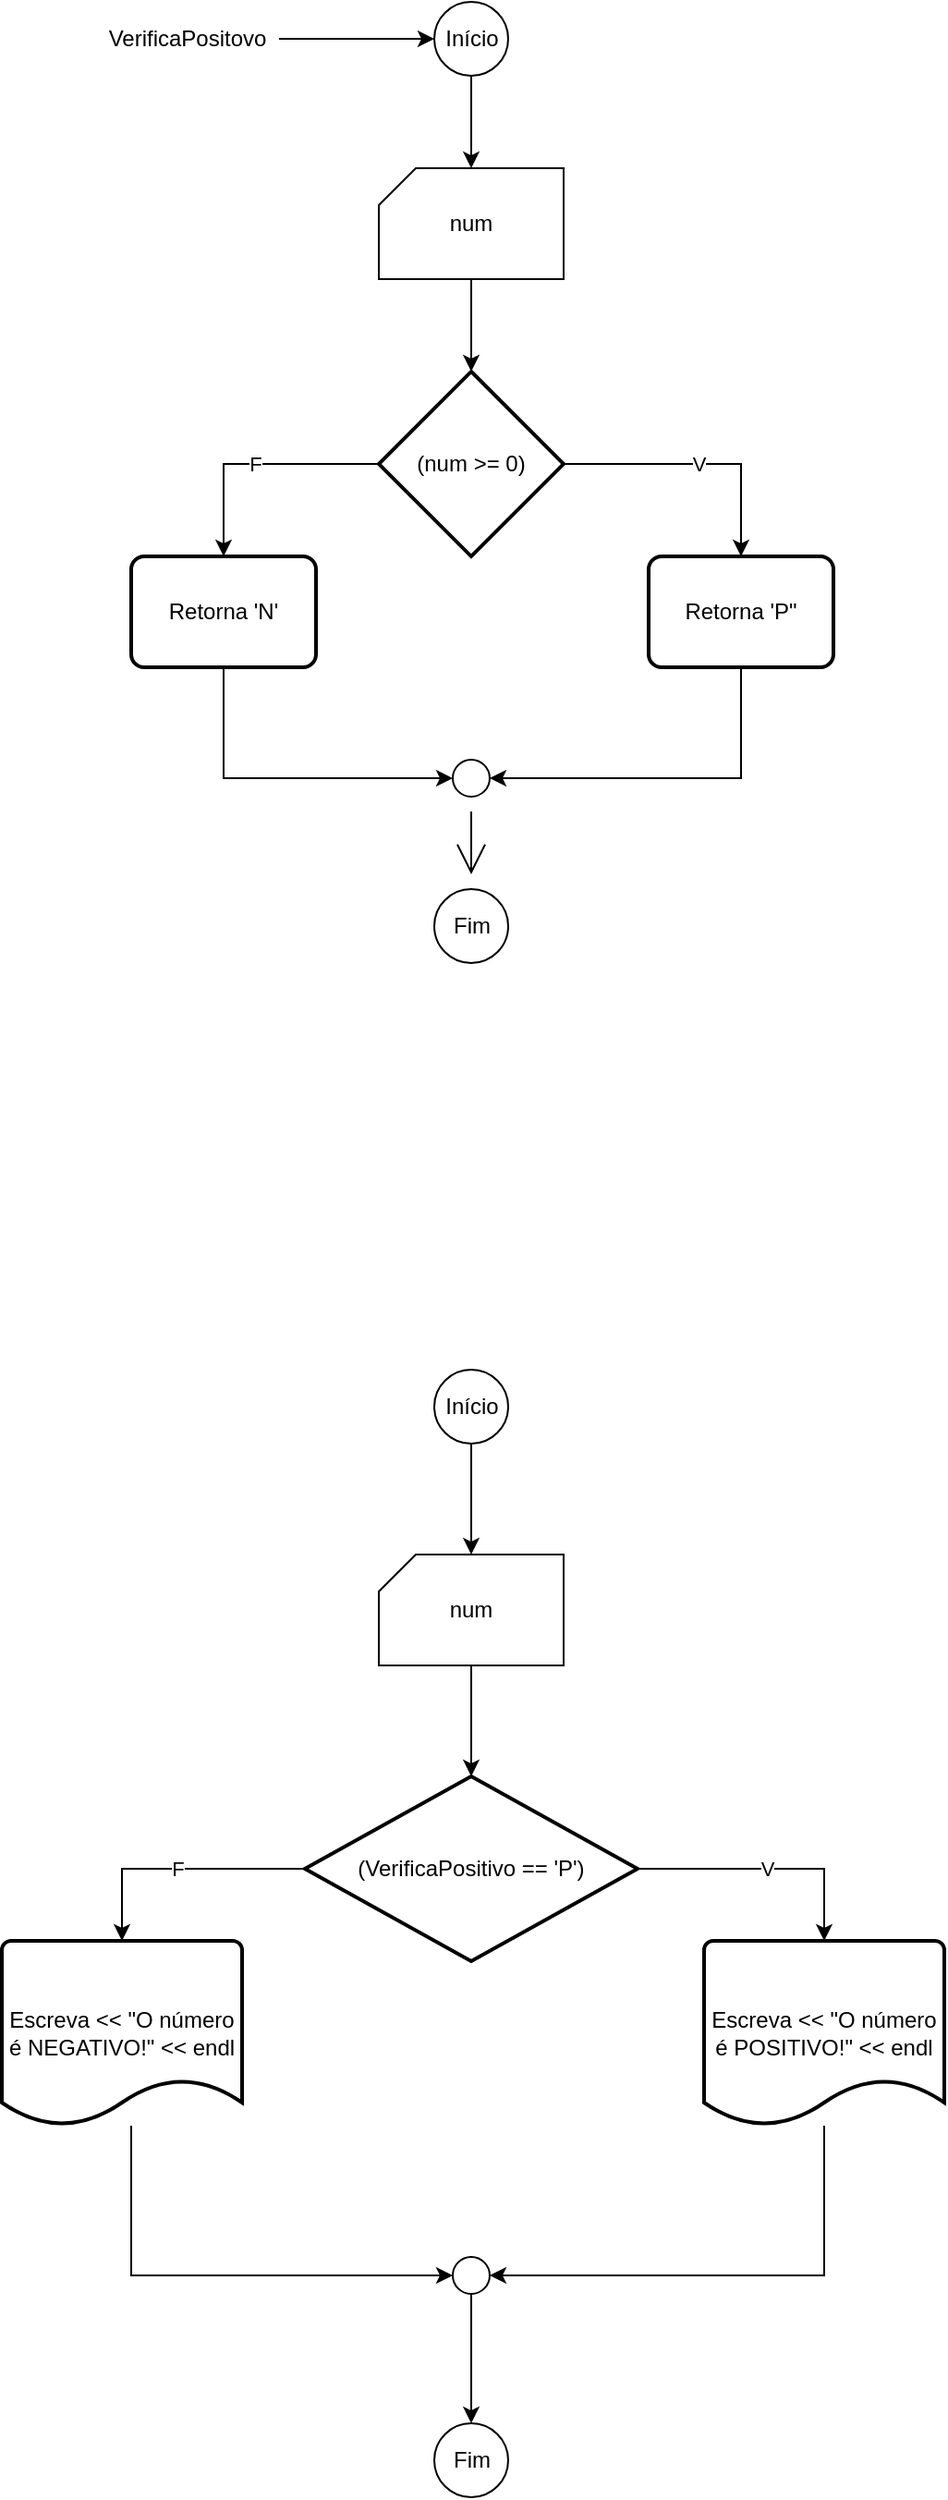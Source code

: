 <mxfile version="18.1.3" type="device"><diagram id="ioVppP5e5Xl1ZGlleG1Q" name="Página-1"><mxGraphModel dx="918" dy="982" grid="1" gridSize="10" guides="1" tooltips="1" connect="1" arrows="1" fold="1" page="1" pageScale="1" pageWidth="827" pageHeight="1169" math="0" shadow="0"><root><mxCell id="0"/><mxCell id="1" parent="0"/><mxCell id="CPTcCo9z7oE6yHDrfm10-4" value="" style="edgeStyle=orthogonalEdgeStyle;rounded=0;orthogonalLoop=1;jettySize=auto;html=1;" parent="1" source="CPTcCo9z7oE6yHDrfm10-1" target="CPTcCo9z7oE6yHDrfm10-3" edge="1"><mxGeometry relative="1" as="geometry"/></mxCell><mxCell id="CPTcCo9z7oE6yHDrfm10-1" value="Início" style="verticalLabelPosition=middle;verticalAlign=middle;html=1;shape=mxgraph.flowchart.on-page_reference;labelPosition=center;align=center;" parent="1" vertex="1"><mxGeometry x="394" y="20" width="40" height="40" as="geometry"/></mxCell><mxCell id="CPTcCo9z7oE6yHDrfm10-9" value="" style="edgeStyle=orthogonalEdgeStyle;rounded=0;orthogonalLoop=1;jettySize=auto;html=1;" parent="1" source="CPTcCo9z7oE6yHDrfm10-3" target="CPTcCo9z7oE6yHDrfm10-8" edge="1"><mxGeometry relative="1" as="geometry"/></mxCell><mxCell id="CPTcCo9z7oE6yHDrfm10-3" value="num" style="verticalLabelPosition=middle;verticalAlign=middle;html=1;shape=card;whiteSpace=wrap;size=20;arcSize=12;labelPosition=center;align=center;" parent="1" vertex="1"><mxGeometry x="364" y="110" width="100" height="60" as="geometry"/></mxCell><mxCell id="CPTcCo9z7oE6yHDrfm10-6" value="" style="edgeStyle=orthogonalEdgeStyle;rounded=0;orthogonalLoop=1;jettySize=auto;html=1;" parent="1" source="CPTcCo9z7oE6yHDrfm10-5" target="CPTcCo9z7oE6yHDrfm10-1" edge="1"><mxGeometry relative="1" as="geometry"/></mxCell><mxCell id="CPTcCo9z7oE6yHDrfm10-5" value="VerificaPositovo" style="text;html=1;align=center;verticalAlign=middle;resizable=0;points=[];autosize=1;strokeColor=none;fillColor=none;" parent="1" vertex="1"><mxGeometry x="210" y="30" width="100" height="20" as="geometry"/></mxCell><mxCell id="CPTcCo9z7oE6yHDrfm10-11" value="V" style="edgeStyle=orthogonalEdgeStyle;rounded=0;orthogonalLoop=1;jettySize=auto;html=1;entryX=0.5;entryY=0;entryDx=0;entryDy=0;" parent="1" source="CPTcCo9z7oE6yHDrfm10-8" target="CPTcCo9z7oE6yHDrfm10-10" edge="1"><mxGeometry relative="1" as="geometry"/></mxCell><mxCell id="CPTcCo9z7oE6yHDrfm10-13" value="F" style="edgeStyle=orthogonalEdgeStyle;rounded=0;orthogonalLoop=1;jettySize=auto;html=1;entryX=0.5;entryY=0;entryDx=0;entryDy=0;" parent="1" source="CPTcCo9z7oE6yHDrfm10-8" target="CPTcCo9z7oE6yHDrfm10-12" edge="1"><mxGeometry relative="1" as="geometry"/></mxCell><mxCell id="CPTcCo9z7oE6yHDrfm10-8" value="(num &amp;gt;= 0)" style="strokeWidth=2;html=1;shape=mxgraph.flowchart.decision;whiteSpace=wrap;" parent="1" vertex="1"><mxGeometry x="364" y="220" width="100" height="100" as="geometry"/></mxCell><mxCell id="CPTcCo9z7oE6yHDrfm10-15" style="edgeStyle=orthogonalEdgeStyle;rounded=0;orthogonalLoop=1;jettySize=auto;html=1;entryX=1;entryY=0.5;entryDx=0;entryDy=0;entryPerimeter=0;" parent="1" source="CPTcCo9z7oE6yHDrfm10-10" target="CPTcCo9z7oE6yHDrfm10-14" edge="1"><mxGeometry relative="1" as="geometry"><Array as="points"><mxPoint x="560" y="440"/></Array></mxGeometry></mxCell><mxCell id="CPTcCo9z7oE6yHDrfm10-10" value="Retorna 'P&quot;" style="rounded=1;whiteSpace=wrap;html=1;absoluteArcSize=1;arcSize=14;strokeWidth=2;" parent="1" vertex="1"><mxGeometry x="510" y="320" width="100" height="60" as="geometry"/></mxCell><mxCell id="CPTcCo9z7oE6yHDrfm10-16" style="edgeStyle=orthogonalEdgeStyle;rounded=0;orthogonalLoop=1;jettySize=auto;html=1;entryX=0;entryY=0.5;entryDx=0;entryDy=0;entryPerimeter=0;" parent="1" source="CPTcCo9z7oE6yHDrfm10-12" target="CPTcCo9z7oE6yHDrfm10-14" edge="1"><mxGeometry relative="1" as="geometry"><Array as="points"><mxPoint x="280" y="440"/></Array></mxGeometry></mxCell><mxCell id="CPTcCo9z7oE6yHDrfm10-12" value="Retorna 'N'" style="rounded=1;whiteSpace=wrap;html=1;absoluteArcSize=1;arcSize=14;strokeWidth=2;" parent="1" vertex="1"><mxGeometry x="230" y="320" width="100" height="60" as="geometry"/></mxCell><mxCell id="VtfX3XoDYZH_YANUuJPr-1" value="" style="edgeStyle=none;curved=1;rounded=0;orthogonalLoop=1;jettySize=auto;html=1;endArrow=open;startSize=14;endSize=14;sourcePerimeterSpacing=8;targetPerimeterSpacing=8;" edge="1" parent="1" source="CPTcCo9z7oE6yHDrfm10-14" target="CPTcCo9z7oE6yHDrfm10-19"><mxGeometry relative="1" as="geometry"/></mxCell><mxCell id="CPTcCo9z7oE6yHDrfm10-14" value="" style="verticalLabelPosition=bottom;verticalAlign=top;html=1;shape=mxgraph.flowchart.on-page_reference;" parent="1" vertex="1"><mxGeometry x="404" y="430" width="20" height="20" as="geometry"/></mxCell><mxCell id="CPTcCo9z7oE6yHDrfm10-19" value="Fim" style="verticalLabelPosition=middle;verticalAlign=middle;html=1;shape=mxgraph.flowchart.on-page_reference;labelPosition=center;align=center;" parent="1" vertex="1"><mxGeometry x="394" y="500" width="40" height="40" as="geometry"/></mxCell><mxCell id="BATYDHKDdUP0jF7LsP-V-3" value="" style="edgeStyle=orthogonalEdgeStyle;rounded=0;orthogonalLoop=1;jettySize=auto;html=1;" parent="1" source="BATYDHKDdUP0jF7LsP-V-1" target="BATYDHKDdUP0jF7LsP-V-2" edge="1"><mxGeometry relative="1" as="geometry"/></mxCell><mxCell id="BATYDHKDdUP0jF7LsP-V-1" value="Início" style="verticalLabelPosition=middle;verticalAlign=middle;html=1;shape=mxgraph.flowchart.on-page_reference;labelPosition=center;align=center;" parent="1" vertex="1"><mxGeometry x="394" y="760" width="40" height="40" as="geometry"/></mxCell><mxCell id="BATYDHKDdUP0jF7LsP-V-5" value="" style="edgeStyle=orthogonalEdgeStyle;rounded=0;orthogonalLoop=1;jettySize=auto;html=1;" parent="1" source="BATYDHKDdUP0jF7LsP-V-2" edge="1"><mxGeometry relative="1" as="geometry"><mxPoint x="414" y="980" as="targetPoint"/></mxGeometry></mxCell><mxCell id="BATYDHKDdUP0jF7LsP-V-2" value="num" style="verticalLabelPosition=middle;verticalAlign=middle;html=1;shape=card;whiteSpace=wrap;size=20;arcSize=12;labelPosition=center;align=center;" parent="1" vertex="1"><mxGeometry x="364" y="860" width="100" height="60" as="geometry"/></mxCell><mxCell id="BATYDHKDdUP0jF7LsP-V-10" value="V" style="edgeStyle=orthogonalEdgeStyle;rounded=0;orthogonalLoop=1;jettySize=auto;html=1;entryX=0.5;entryY=0;entryDx=0;entryDy=0;entryPerimeter=0;" parent="1" source="BATYDHKDdUP0jF7LsP-V-7" target="BATYDHKDdUP0jF7LsP-V-9" edge="1"><mxGeometry relative="1" as="geometry"/></mxCell><mxCell id="BATYDHKDdUP0jF7LsP-V-12" value="F" style="edgeStyle=orthogonalEdgeStyle;rounded=0;orthogonalLoop=1;jettySize=auto;html=1;entryX=0.5;entryY=0;entryDx=0;entryDy=0;entryPerimeter=0;" parent="1" source="BATYDHKDdUP0jF7LsP-V-7" target="BATYDHKDdUP0jF7LsP-V-11" edge="1"><mxGeometry relative="1" as="geometry"/></mxCell><mxCell id="BATYDHKDdUP0jF7LsP-V-7" value="(VerificaPositivo == 'P')" style="strokeWidth=2;html=1;shape=mxgraph.flowchart.decision;whiteSpace=wrap;" parent="1" vertex="1"><mxGeometry x="324" y="980" width="180" height="100" as="geometry"/></mxCell><mxCell id="BATYDHKDdUP0jF7LsP-V-15" style="edgeStyle=orthogonalEdgeStyle;rounded=0;orthogonalLoop=1;jettySize=auto;html=1;entryX=1;entryY=0.5;entryDx=0;entryDy=0;entryPerimeter=0;" parent="1" source="BATYDHKDdUP0jF7LsP-V-9" target="BATYDHKDdUP0jF7LsP-V-13" edge="1"><mxGeometry relative="1" as="geometry"><Array as="points"><mxPoint x="605" y="1250"/></Array></mxGeometry></mxCell><mxCell id="BATYDHKDdUP0jF7LsP-V-9" value="Escreva &amp;lt;&amp;lt; &quot;O número é POSITIVO!&quot; &amp;lt;&amp;lt; endl" style="strokeWidth=2;html=1;shape=mxgraph.flowchart.document2;whiteSpace=wrap;size=0.25;" parent="1" vertex="1"><mxGeometry x="540" y="1069" width="130" height="100" as="geometry"/></mxCell><mxCell id="BATYDHKDdUP0jF7LsP-V-16" style="edgeStyle=orthogonalEdgeStyle;rounded=0;orthogonalLoop=1;jettySize=auto;html=1;entryX=0;entryY=0.5;entryDx=0;entryDy=0;entryPerimeter=0;" parent="1" source="BATYDHKDdUP0jF7LsP-V-11" target="BATYDHKDdUP0jF7LsP-V-13" edge="1"><mxGeometry relative="1" as="geometry"><Array as="points"><mxPoint x="230" y="1250"/></Array></mxGeometry></mxCell><mxCell id="BATYDHKDdUP0jF7LsP-V-11" value="Escreva &amp;lt;&amp;lt; &quot;O número é NEGATIVO!&quot; &amp;lt;&amp;lt; endl" style="strokeWidth=2;html=1;shape=mxgraph.flowchart.document2;whiteSpace=wrap;size=0.25;" parent="1" vertex="1"><mxGeometry x="160" y="1069" width="130" height="100" as="geometry"/></mxCell><mxCell id="BATYDHKDdUP0jF7LsP-V-18" value="" style="edgeStyle=orthogonalEdgeStyle;rounded=0;orthogonalLoop=1;jettySize=auto;html=1;" parent="1" source="BATYDHKDdUP0jF7LsP-V-13" target="BATYDHKDdUP0jF7LsP-V-17" edge="1"><mxGeometry relative="1" as="geometry"/></mxCell><mxCell id="BATYDHKDdUP0jF7LsP-V-13" value="" style="verticalLabelPosition=bottom;verticalAlign=top;html=1;shape=mxgraph.flowchart.on-page_reference;" parent="1" vertex="1"><mxGeometry x="404" y="1240" width="20" height="20" as="geometry"/></mxCell><mxCell id="BATYDHKDdUP0jF7LsP-V-17" value="Fim" style="verticalLabelPosition=middle;verticalAlign=middle;html=1;shape=mxgraph.flowchart.on-page_reference;labelPosition=center;align=center;" parent="1" vertex="1"><mxGeometry x="394" y="1330" width="40" height="40" as="geometry"/></mxCell></root></mxGraphModel></diagram></mxfile>